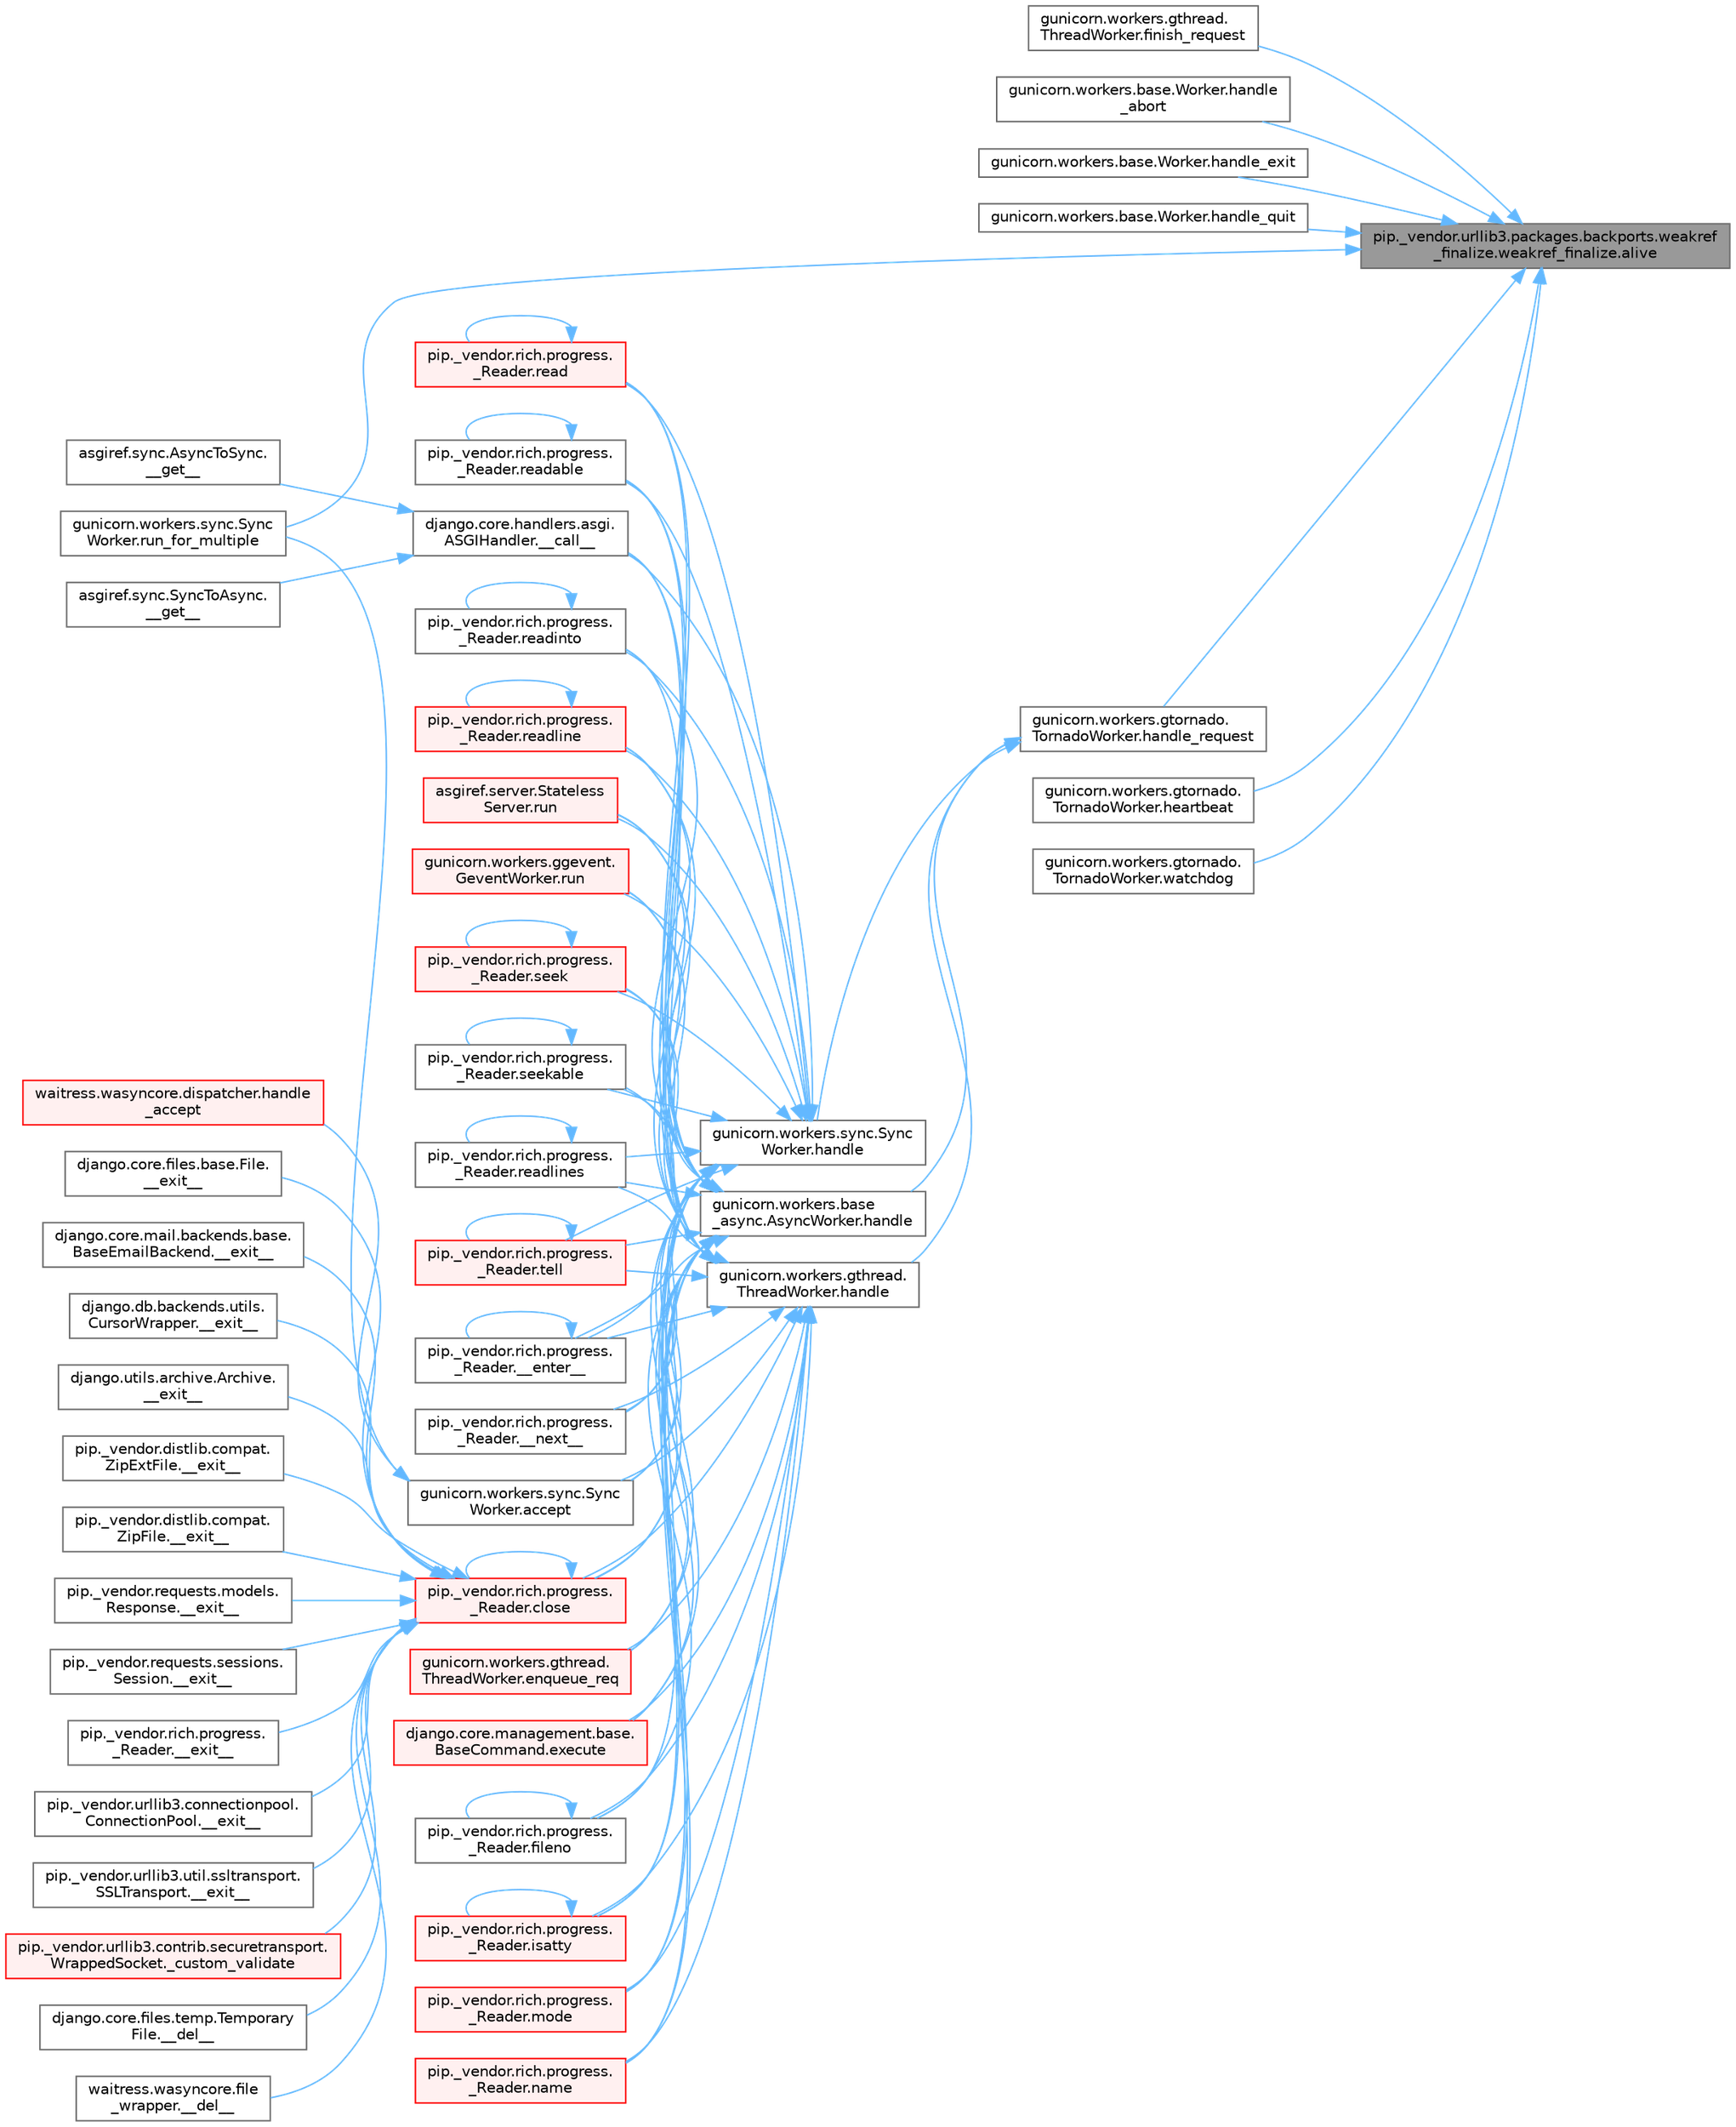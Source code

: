 digraph "pip._vendor.urllib3.packages.backports.weakref_finalize.weakref_finalize.alive"
{
 // LATEX_PDF_SIZE
  bgcolor="transparent";
  edge [fontname=Helvetica,fontsize=10,labelfontname=Helvetica,labelfontsize=10];
  node [fontname=Helvetica,fontsize=10,shape=box,height=0.2,width=0.4];
  rankdir="RL";
  Node1 [id="Node000001",label="pip._vendor.urllib3.packages.backports.weakref\l_finalize.weakref_finalize.alive",height=0.2,width=0.4,color="gray40", fillcolor="grey60", style="filled", fontcolor="black",tooltip=" "];
  Node1 -> Node2 [id="edge1_Node000001_Node000002",dir="back",color="steelblue1",style="solid",tooltip=" "];
  Node2 [id="Node000002",label="gunicorn.workers.gthread.\lThreadWorker.finish_request",height=0.2,width=0.4,color="grey40", fillcolor="white", style="filled",URL="$classgunicorn_1_1workers_1_1gthread_1_1_thread_worker.html#adfa338666e35a56c75117abf12814e8d",tooltip=" "];
  Node1 -> Node3 [id="edge2_Node000001_Node000003",dir="back",color="steelblue1",style="solid",tooltip=" "];
  Node3 [id="Node000003",label="gunicorn.workers.base.Worker.handle\l_abort",height=0.2,width=0.4,color="grey40", fillcolor="white", style="filled",URL="$classgunicorn_1_1workers_1_1base_1_1_worker.html#a618e06be5af42c04f1b972fe26da698c",tooltip=" "];
  Node1 -> Node4 [id="edge3_Node000001_Node000004",dir="back",color="steelblue1",style="solid",tooltip=" "];
  Node4 [id="Node000004",label="gunicorn.workers.base.Worker.handle_exit",height=0.2,width=0.4,color="grey40", fillcolor="white", style="filled",URL="$classgunicorn_1_1workers_1_1base_1_1_worker.html#a4be13b2ec67ed9edbdfbeed0d9fe52b7",tooltip=" "];
  Node1 -> Node5 [id="edge4_Node000001_Node000005",dir="back",color="steelblue1",style="solid",tooltip=" "];
  Node5 [id="Node000005",label="gunicorn.workers.base.Worker.handle_quit",height=0.2,width=0.4,color="grey40", fillcolor="white", style="filled",URL="$classgunicorn_1_1workers_1_1base_1_1_worker.html#aa2da5d720f25b6e5a3b0034b95d11728",tooltip=" "];
  Node1 -> Node6 [id="edge5_Node000001_Node000006",dir="back",color="steelblue1",style="solid",tooltip=" "];
  Node6 [id="Node000006",label="gunicorn.workers.gtornado.\lTornadoWorker.handle_request",height=0.2,width=0.4,color="grey40", fillcolor="white", style="filled",URL="$classgunicorn_1_1workers_1_1gtornado_1_1_tornado_worker.html#af727c2c767773e983986391a3a4dd812",tooltip=" "];
  Node6 -> Node7 [id="edge6_Node000006_Node000007",dir="back",color="steelblue1",style="solid",tooltip=" "];
  Node7 [id="Node000007",label="gunicorn.workers.base\l_async.AsyncWorker.handle",height=0.2,width=0.4,color="grey40", fillcolor="white", style="filled",URL="$classgunicorn_1_1workers_1_1base__async_1_1_async_worker.html#a70fcd33fad885f927f5ecd568c687cda",tooltip=" "];
  Node7 -> Node8 [id="edge7_Node000007_Node000008",dir="back",color="steelblue1",style="solid",tooltip=" "];
  Node8 [id="Node000008",label="django.core.handlers.asgi.\lASGIHandler.__call__",height=0.2,width=0.4,color="grey40", fillcolor="white", style="filled",URL="$classdjango_1_1core_1_1handlers_1_1asgi_1_1_a_s_g_i_handler.html#a22b4781bb9089ff078a3e64dd2f48dce",tooltip=" "];
  Node8 -> Node9 [id="edge8_Node000008_Node000009",dir="back",color="steelblue1",style="solid",tooltip=" "];
  Node9 [id="Node000009",label="asgiref.sync.AsyncToSync.\l__get__",height=0.2,width=0.4,color="grey40", fillcolor="white", style="filled",URL="$classasgiref_1_1sync_1_1_async_to_sync.html#a23e9ef7a73da98dad9e3f4e65846969b",tooltip=" "];
  Node8 -> Node10 [id="edge9_Node000008_Node000010",dir="back",color="steelblue1",style="solid",tooltip=" "];
  Node10 [id="Node000010",label="asgiref.sync.SyncToAsync.\l__get__",height=0.2,width=0.4,color="grey40", fillcolor="white", style="filled",URL="$classasgiref_1_1sync_1_1_sync_to_async.html#aebdfbe3f01079a529fd2f39810597381",tooltip=" "];
  Node7 -> Node11 [id="edge10_Node000007_Node000011",dir="back",color="steelblue1",style="solid",tooltip=" "];
  Node11 [id="Node000011",label="pip._vendor.rich.progress.\l_Reader.__enter__",height=0.2,width=0.4,color="grey40", fillcolor="white", style="filled",URL="$classpip_1_1__vendor_1_1rich_1_1progress_1_1___reader.html#a9c3bb756d7d5d66aa484c6d25fef6d8a",tooltip=" "];
  Node11 -> Node11 [id="edge11_Node000011_Node000011",dir="back",color="steelblue1",style="solid",tooltip=" "];
  Node7 -> Node12 [id="edge12_Node000007_Node000012",dir="back",color="steelblue1",style="solid",tooltip=" "];
  Node12 [id="Node000012",label="pip._vendor.rich.progress.\l_Reader.__next__",height=0.2,width=0.4,color="grey40", fillcolor="white", style="filled",URL="$classpip_1_1__vendor_1_1rich_1_1progress_1_1___reader.html#a9434dfa9ada5623d6fb72996bf354ffe",tooltip=" "];
  Node7 -> Node13 [id="edge13_Node000007_Node000013",dir="back",color="steelblue1",style="solid",tooltip=" "];
  Node13 [id="Node000013",label="gunicorn.workers.sync.Sync\lWorker.accept",height=0.2,width=0.4,color="grey40", fillcolor="white", style="filled",URL="$classgunicorn_1_1workers_1_1sync_1_1_sync_worker.html#a9b2f1e8d68bbd5233578ace2685952b3",tooltip=" "];
  Node13 -> Node14 [id="edge14_Node000013_Node000014",dir="back",color="steelblue1",style="solid",tooltip=" "];
  Node14 [id="Node000014",label="waitress.wasyncore.dispatcher.handle\l_accept",height=0.2,width=0.4,color="red", fillcolor="#FFF0F0", style="filled",URL="$classwaitress_1_1wasyncore_1_1dispatcher.html#abb651db4478a77832580cb821bf60ca6",tooltip=" "];
  Node13 -> Node16 [id="edge15_Node000013_Node000016",dir="back",color="steelblue1",style="solid",tooltip=" "];
  Node16 [id="Node000016",label="gunicorn.workers.sync.Sync\lWorker.run_for_multiple",height=0.2,width=0.4,color="grey40", fillcolor="white", style="filled",URL="$classgunicorn_1_1workers_1_1sync_1_1_sync_worker.html#ae2fd68b8757a4e60b85af5ba76f0e097",tooltip=" "];
  Node7 -> Node17 [id="edge16_Node000007_Node000017",dir="back",color="steelblue1",style="solid",tooltip=" "];
  Node17 [id="Node000017",label="pip._vendor.rich.progress.\l_Reader.close",height=0.2,width=0.4,color="red", fillcolor="#FFF0F0", style="filled",URL="$classpip_1_1__vendor_1_1rich_1_1progress_1_1___reader.html#a6c0b1964d885972a97a12a9ac01d23e8",tooltip=" "];
  Node17 -> Node18 [id="edge17_Node000017_Node000018",dir="back",color="steelblue1",style="solid",tooltip=" "];
  Node18 [id="Node000018",label="django.core.files.temp.Temporary\lFile.__del__",height=0.2,width=0.4,color="grey40", fillcolor="white", style="filled",URL="$classdjango_1_1core_1_1files_1_1temp_1_1_temporary_file.html#a95809e90e91ff4f43e62813734a1ff5f",tooltip=" "];
  Node17 -> Node19 [id="edge18_Node000017_Node000019",dir="back",color="steelblue1",style="solid",tooltip=" "];
  Node19 [id="Node000019",label="waitress.wasyncore.file\l_wrapper.__del__",height=0.2,width=0.4,color="grey40", fillcolor="white", style="filled",URL="$classwaitress_1_1wasyncore_1_1file__wrapper.html#a4e25ecc24a6210bc5e295c433e632780",tooltip=" "];
  Node17 -> Node20 [id="edge19_Node000017_Node000020",dir="back",color="steelblue1",style="solid",tooltip=" "];
  Node20 [id="Node000020",label="django.core.files.base.File.\l__exit__",height=0.2,width=0.4,color="grey40", fillcolor="white", style="filled",URL="$classdjango_1_1core_1_1files_1_1base_1_1_file.html#ae0b1191c5014d84fee107227495e239c",tooltip=" "];
  Node17 -> Node21 [id="edge20_Node000017_Node000021",dir="back",color="steelblue1",style="solid",tooltip=" "];
  Node21 [id="Node000021",label="django.core.mail.backends.base.\lBaseEmailBackend.__exit__",height=0.2,width=0.4,color="grey40", fillcolor="white", style="filled",URL="$classdjango_1_1core_1_1mail_1_1backends_1_1base_1_1_base_email_backend.html#ab6610ac0ed4aba1a8172e85b59065503",tooltip=" "];
  Node17 -> Node22 [id="edge21_Node000017_Node000022",dir="back",color="steelblue1",style="solid",tooltip=" "];
  Node22 [id="Node000022",label="django.db.backends.utils.\lCursorWrapper.__exit__",height=0.2,width=0.4,color="grey40", fillcolor="white", style="filled",URL="$classdjango_1_1db_1_1backends_1_1utils_1_1_cursor_wrapper.html#a02f5176bb3b2e598d12ac8fdf26f3496",tooltip=" "];
  Node17 -> Node23 [id="edge22_Node000017_Node000023",dir="back",color="steelblue1",style="solid",tooltip=" "];
  Node23 [id="Node000023",label="django.utils.archive.Archive.\l__exit__",height=0.2,width=0.4,color="grey40", fillcolor="white", style="filled",URL="$classdjango_1_1utils_1_1archive_1_1_archive.html#a9a50df9316e6d45236868d7561a13d78",tooltip=" "];
  Node17 -> Node24 [id="edge23_Node000017_Node000024",dir="back",color="steelblue1",style="solid",tooltip=" "];
  Node24 [id="Node000024",label="pip._vendor.distlib.compat.\lZipExtFile.__exit__",height=0.2,width=0.4,color="grey40", fillcolor="white", style="filled",URL="$classpip_1_1__vendor_1_1distlib_1_1compat_1_1_zip_ext_file.html#ad18398fe6a9f5109a3b0a62aa29d830c",tooltip=" "];
  Node17 -> Node25 [id="edge24_Node000017_Node000025",dir="back",color="steelblue1",style="solid",tooltip=" "];
  Node25 [id="Node000025",label="pip._vendor.distlib.compat.\lZipFile.__exit__",height=0.2,width=0.4,color="grey40", fillcolor="white", style="filled",URL="$classpip_1_1__vendor_1_1distlib_1_1compat_1_1_zip_file.html#ae730617981b5947edb5f7838f1caabb4",tooltip=" "];
  Node17 -> Node26 [id="edge25_Node000017_Node000026",dir="back",color="steelblue1",style="solid",tooltip=" "];
  Node26 [id="Node000026",label="pip._vendor.requests.models.\lResponse.__exit__",height=0.2,width=0.4,color="grey40", fillcolor="white", style="filled",URL="$classpip_1_1__vendor_1_1requests_1_1models_1_1_response.html#a1f5f32680ba6cd5002b2c19b7b8b0705",tooltip=" "];
  Node17 -> Node27 [id="edge26_Node000017_Node000027",dir="back",color="steelblue1",style="solid",tooltip=" "];
  Node27 [id="Node000027",label="pip._vendor.requests.sessions.\lSession.__exit__",height=0.2,width=0.4,color="grey40", fillcolor="white", style="filled",URL="$classpip_1_1__vendor_1_1requests_1_1sessions_1_1_session.html#aa063240820ab2fc28ed471a014a47963",tooltip=" "];
  Node17 -> Node28 [id="edge27_Node000017_Node000028",dir="back",color="steelblue1",style="solid",tooltip=" "];
  Node28 [id="Node000028",label="pip._vendor.rich.progress.\l_Reader.__exit__",height=0.2,width=0.4,color="grey40", fillcolor="white", style="filled",URL="$classpip_1_1__vendor_1_1rich_1_1progress_1_1___reader.html#a82781ca9c3ea0f5a0a3f9bd309e05b85",tooltip=" "];
  Node17 -> Node29 [id="edge28_Node000017_Node000029",dir="back",color="steelblue1",style="solid",tooltip=" "];
  Node29 [id="Node000029",label="pip._vendor.urllib3.connectionpool.\lConnectionPool.__exit__",height=0.2,width=0.4,color="grey40", fillcolor="white", style="filled",URL="$classpip_1_1__vendor_1_1urllib3_1_1connectionpool_1_1_connection_pool.html#adfa39f03564a54c98c18206145aa9d0f",tooltip=" "];
  Node17 -> Node30 [id="edge29_Node000017_Node000030",dir="back",color="steelblue1",style="solid",tooltip=" "];
  Node30 [id="Node000030",label="pip._vendor.urllib3.util.ssltransport.\lSSLTransport.__exit__",height=0.2,width=0.4,color="grey40", fillcolor="white", style="filled",URL="$classpip_1_1__vendor_1_1urllib3_1_1util_1_1ssltransport_1_1_s_s_l_transport.html#ae3f2aec625e9a75bbcd96b467cf3b7fd",tooltip=" "];
  Node17 -> Node31 [id="edge30_Node000017_Node000031",dir="back",color="steelblue1",style="solid",tooltip=" "];
  Node31 [id="Node000031",label="pip._vendor.urllib3.contrib.securetransport.\lWrappedSocket._custom_validate",height=0.2,width=0.4,color="red", fillcolor="#FFF0F0", style="filled",URL="$classpip_1_1__vendor_1_1urllib3_1_1contrib_1_1securetransport_1_1_wrapped_socket.html#a792d7036b5574cd74ffbf75a1d40e8ea",tooltip=" "];
  Node17 -> Node17 [id="edge31_Node000017_Node000017",dir="back",color="steelblue1",style="solid",tooltip=" "];
  Node7 -> Node274 [id="edge32_Node000007_Node000274",dir="back",color="steelblue1",style="solid",tooltip=" "];
  Node274 [id="Node000274",label="gunicorn.workers.gthread.\lThreadWorker.enqueue_req",height=0.2,width=0.4,color="red", fillcolor="#FFF0F0", style="filled",URL="$classgunicorn_1_1workers_1_1gthread_1_1_thread_worker.html#a8d2981740d79747639e152d9e9632964",tooltip=" "];
  Node7 -> Node276 [id="edge33_Node000007_Node000276",dir="back",color="steelblue1",style="solid",tooltip=" "];
  Node276 [id="Node000276",label="django.core.management.base.\lBaseCommand.execute",height=0.2,width=0.4,color="red", fillcolor="#FFF0F0", style="filled",URL="$classdjango_1_1core_1_1management_1_1base_1_1_base_command.html#a5621c1fb51be6a2deff6777d90c25ee0",tooltip=" "];
  Node7 -> Node306 [id="edge34_Node000007_Node000306",dir="back",color="steelblue1",style="solid",tooltip=" "];
  Node306 [id="Node000306",label="pip._vendor.rich.progress.\l_Reader.fileno",height=0.2,width=0.4,color="grey40", fillcolor="white", style="filled",URL="$classpip_1_1__vendor_1_1rich_1_1progress_1_1___reader.html#a5fae85546bcfb15e2144c108bb31b59c",tooltip=" "];
  Node306 -> Node306 [id="edge35_Node000306_Node000306",dir="back",color="steelblue1",style="solid",tooltip=" "];
  Node7 -> Node307 [id="edge36_Node000007_Node000307",dir="back",color="steelblue1",style="solid",tooltip=" "];
  Node307 [id="Node000307",label="pip._vendor.rich.progress.\l_Reader.isatty",height=0.2,width=0.4,color="red", fillcolor="#FFF0F0", style="filled",URL="$classpip_1_1__vendor_1_1rich_1_1progress_1_1___reader.html#a25008b04de43b80685677bd476ebb238",tooltip=" "];
  Node307 -> Node307 [id="edge37_Node000307_Node000307",dir="back",color="steelblue1",style="solid",tooltip=" "];
  Node7 -> Node321 [id="edge38_Node000007_Node000321",dir="back",color="steelblue1",style="solid",tooltip=" "];
  Node321 [id="Node000321",label="pip._vendor.rich.progress.\l_Reader.mode",height=0.2,width=0.4,color="red", fillcolor="#FFF0F0", style="filled",URL="$classpip_1_1__vendor_1_1rich_1_1progress_1_1___reader.html#a744eab5dc9ede10fd26932ecf9ccbddc",tooltip=" "];
  Node7 -> Node328 [id="edge39_Node000007_Node000328",dir="back",color="steelblue1",style="solid",tooltip=" "];
  Node328 [id="Node000328",label="pip._vendor.rich.progress.\l_Reader.name",height=0.2,width=0.4,color="red", fillcolor="#FFF0F0", style="filled",URL="$classpip_1_1__vendor_1_1rich_1_1progress_1_1___reader.html#a545f897ce86cf3e798598cb200357c13",tooltip=" "];
  Node7 -> Node1109 [id="edge40_Node000007_Node001109",dir="back",color="steelblue1",style="solid",tooltip=" "];
  Node1109 [id="Node001109",label="pip._vendor.rich.progress.\l_Reader.read",height=0.2,width=0.4,color="red", fillcolor="#FFF0F0", style="filled",URL="$classpip_1_1__vendor_1_1rich_1_1progress_1_1___reader.html#abc9a19c1ccc4057e665996a500814420",tooltip=" "];
  Node1109 -> Node1109 [id="edge41_Node001109_Node001109",dir="back",color="steelblue1",style="solid",tooltip=" "];
  Node7 -> Node1115 [id="edge42_Node000007_Node001115",dir="back",color="steelblue1",style="solid",tooltip=" "];
  Node1115 [id="Node001115",label="pip._vendor.rich.progress.\l_Reader.readable",height=0.2,width=0.4,color="grey40", fillcolor="white", style="filled",URL="$classpip_1_1__vendor_1_1rich_1_1progress_1_1___reader.html#a597c6d895bd8070977827445f65524ea",tooltip=" "];
  Node1115 -> Node1115 [id="edge43_Node001115_Node001115",dir="back",color="steelblue1",style="solid",tooltip=" "];
  Node7 -> Node1116 [id="edge44_Node000007_Node001116",dir="back",color="steelblue1",style="solid",tooltip=" "];
  Node1116 [id="Node001116",label="pip._vendor.rich.progress.\l_Reader.readinto",height=0.2,width=0.4,color="grey40", fillcolor="white", style="filled",URL="$classpip_1_1__vendor_1_1rich_1_1progress_1_1___reader.html#a10a6b416f687bc74dfd4a16e210733fd",tooltip=" "];
  Node1116 -> Node1116 [id="edge45_Node001116_Node001116",dir="back",color="steelblue1",style="solid",tooltip=" "];
  Node7 -> Node1117 [id="edge46_Node000007_Node001117",dir="back",color="steelblue1",style="solid",tooltip=" "];
  Node1117 [id="Node001117",label="pip._vendor.rich.progress.\l_Reader.readline",height=0.2,width=0.4,color="red", fillcolor="#FFF0F0", style="filled",URL="$classpip_1_1__vendor_1_1rich_1_1progress_1_1___reader.html#ae214b8896d240d33ed0d1e03b8134107",tooltip=" "];
  Node1117 -> Node1117 [id="edge47_Node001117_Node001117",dir="back",color="steelblue1",style="solid",tooltip=" "];
  Node7 -> Node1121 [id="edge48_Node000007_Node001121",dir="back",color="steelblue1",style="solid",tooltip=" "];
  Node1121 [id="Node001121",label="pip._vendor.rich.progress.\l_Reader.readlines",height=0.2,width=0.4,color="grey40", fillcolor="white", style="filled",URL="$classpip_1_1__vendor_1_1rich_1_1progress_1_1___reader.html#a36448a9abb78b99bc05fa66433015f3a",tooltip=" "];
  Node1121 -> Node1121 [id="edge49_Node001121_Node001121",dir="back",color="steelblue1",style="solid",tooltip=" "];
  Node7 -> Node1122 [id="edge50_Node000007_Node001122",dir="back",color="steelblue1",style="solid",tooltip=" "];
  Node1122 [id="Node001122",label="asgiref.server.Stateless\lServer.run",height=0.2,width=0.4,color="red", fillcolor="#FFF0F0", style="filled",URL="$classasgiref_1_1server_1_1_stateless_server.html#a60ad300a082526eea5c1b2df64c4e793",tooltip="Mainloop and handling."];
  Node7 -> Node497 [id="edge51_Node000007_Node000497",dir="back",color="steelblue1",style="solid",tooltip=" "];
  Node497 [id="Node000497",label="gunicorn.workers.ggevent.\lGeventWorker.run",height=0.2,width=0.4,color="red", fillcolor="#FFF0F0", style="filled",URL="$classgunicorn_1_1workers_1_1ggevent_1_1_gevent_worker.html#a0d8ffe6d6db44cfe8310ccf5643506ee",tooltip=" "];
  Node7 -> Node1123 [id="edge52_Node000007_Node001123",dir="back",color="steelblue1",style="solid",tooltip=" "];
  Node1123 [id="Node001123",label="pip._vendor.rich.progress.\l_Reader.seek",height=0.2,width=0.4,color="red", fillcolor="#FFF0F0", style="filled",URL="$classpip_1_1__vendor_1_1rich_1_1progress_1_1___reader.html#a8577bcef22b050ec6d7b7cb2ce1b9053",tooltip=" "];
  Node1123 -> Node1123 [id="edge53_Node001123_Node001123",dir="back",color="steelblue1",style="solid",tooltip=" "];
  Node7 -> Node1158 [id="edge54_Node000007_Node001158",dir="back",color="steelblue1",style="solid",tooltip=" "];
  Node1158 [id="Node001158",label="pip._vendor.rich.progress.\l_Reader.seekable",height=0.2,width=0.4,color="grey40", fillcolor="white", style="filled",URL="$classpip_1_1__vendor_1_1rich_1_1progress_1_1___reader.html#a3de43f328570e813a05b1dcc07813f5b",tooltip=" "];
  Node1158 -> Node1158 [id="edge55_Node001158_Node001158",dir="back",color="steelblue1",style="solid",tooltip=" "];
  Node7 -> Node1159 [id="edge56_Node000007_Node001159",dir="back",color="steelblue1",style="solid",tooltip=" "];
  Node1159 [id="Node001159",label="pip._vendor.rich.progress.\l_Reader.tell",height=0.2,width=0.4,color="red", fillcolor="#FFF0F0", style="filled",URL="$classpip_1_1__vendor_1_1rich_1_1progress_1_1___reader.html#a4ec4039f47700772d40242efb68da47e",tooltip=" "];
  Node1159 -> Node1159 [id="edge57_Node001159_Node001159",dir="back",color="steelblue1",style="solid",tooltip=" "];
  Node6 -> Node1627 [id="edge58_Node000006_Node001627",dir="back",color="steelblue1",style="solid",tooltip=" "];
  Node1627 [id="Node001627",label="gunicorn.workers.gthread.\lThreadWorker.handle",height=0.2,width=0.4,color="grey40", fillcolor="white", style="filled",URL="$classgunicorn_1_1workers_1_1gthread_1_1_thread_worker.html#a4f8aea398a9cc47d2065177bb1b6ccf1",tooltip=" "];
  Node1627 -> Node8 [id="edge59_Node001627_Node000008",dir="back",color="steelblue1",style="solid",tooltip=" "];
  Node1627 -> Node11 [id="edge60_Node001627_Node000011",dir="back",color="steelblue1",style="solid",tooltip=" "];
  Node1627 -> Node12 [id="edge61_Node001627_Node000012",dir="back",color="steelblue1",style="solid",tooltip=" "];
  Node1627 -> Node13 [id="edge62_Node001627_Node000013",dir="back",color="steelblue1",style="solid",tooltip=" "];
  Node1627 -> Node17 [id="edge63_Node001627_Node000017",dir="back",color="steelblue1",style="solid",tooltip=" "];
  Node1627 -> Node274 [id="edge64_Node001627_Node000274",dir="back",color="steelblue1",style="solid",tooltip=" "];
  Node1627 -> Node276 [id="edge65_Node001627_Node000276",dir="back",color="steelblue1",style="solid",tooltip=" "];
  Node1627 -> Node306 [id="edge66_Node001627_Node000306",dir="back",color="steelblue1",style="solid",tooltip=" "];
  Node1627 -> Node307 [id="edge67_Node001627_Node000307",dir="back",color="steelblue1",style="solid",tooltip=" "];
  Node1627 -> Node321 [id="edge68_Node001627_Node000321",dir="back",color="steelblue1",style="solid",tooltip=" "];
  Node1627 -> Node328 [id="edge69_Node001627_Node000328",dir="back",color="steelblue1",style="solid",tooltip=" "];
  Node1627 -> Node1109 [id="edge70_Node001627_Node001109",dir="back",color="steelblue1",style="solid",tooltip=" "];
  Node1627 -> Node1115 [id="edge71_Node001627_Node001115",dir="back",color="steelblue1",style="solid",tooltip=" "];
  Node1627 -> Node1116 [id="edge72_Node001627_Node001116",dir="back",color="steelblue1",style="solid",tooltip=" "];
  Node1627 -> Node1117 [id="edge73_Node001627_Node001117",dir="back",color="steelblue1",style="solid",tooltip=" "];
  Node1627 -> Node1121 [id="edge74_Node001627_Node001121",dir="back",color="steelblue1",style="solid",tooltip=" "];
  Node1627 -> Node1122 [id="edge75_Node001627_Node001122",dir="back",color="steelblue1",style="solid",tooltip=" "];
  Node1627 -> Node497 [id="edge76_Node001627_Node000497",dir="back",color="steelblue1",style="solid",tooltip=" "];
  Node1627 -> Node1123 [id="edge77_Node001627_Node001123",dir="back",color="steelblue1",style="solid",tooltip=" "];
  Node1627 -> Node1158 [id="edge78_Node001627_Node001158",dir="back",color="steelblue1",style="solid",tooltip=" "];
  Node1627 -> Node1159 [id="edge79_Node001627_Node001159",dir="back",color="steelblue1",style="solid",tooltip=" "];
  Node6 -> Node1628 [id="edge80_Node000006_Node001628",dir="back",color="steelblue1",style="solid",tooltip=" "];
  Node1628 [id="Node001628",label="gunicorn.workers.sync.Sync\lWorker.handle",height=0.2,width=0.4,color="grey40", fillcolor="white", style="filled",URL="$classgunicorn_1_1workers_1_1sync_1_1_sync_worker.html#a50db3bfd7d97e0e4cb7e22bd066dd7de",tooltip=" "];
  Node1628 -> Node8 [id="edge81_Node001628_Node000008",dir="back",color="steelblue1",style="solid",tooltip=" "];
  Node1628 -> Node11 [id="edge82_Node001628_Node000011",dir="back",color="steelblue1",style="solid",tooltip=" "];
  Node1628 -> Node12 [id="edge83_Node001628_Node000012",dir="back",color="steelblue1",style="solid",tooltip=" "];
  Node1628 -> Node13 [id="edge84_Node001628_Node000013",dir="back",color="steelblue1",style="solid",tooltip=" "];
  Node1628 -> Node17 [id="edge85_Node001628_Node000017",dir="back",color="steelblue1",style="solid",tooltip=" "];
  Node1628 -> Node274 [id="edge86_Node001628_Node000274",dir="back",color="steelblue1",style="solid",tooltip=" "];
  Node1628 -> Node276 [id="edge87_Node001628_Node000276",dir="back",color="steelblue1",style="solid",tooltip=" "];
  Node1628 -> Node306 [id="edge88_Node001628_Node000306",dir="back",color="steelblue1",style="solid",tooltip=" "];
  Node1628 -> Node307 [id="edge89_Node001628_Node000307",dir="back",color="steelblue1",style="solid",tooltip=" "];
  Node1628 -> Node321 [id="edge90_Node001628_Node000321",dir="back",color="steelblue1",style="solid",tooltip=" "];
  Node1628 -> Node328 [id="edge91_Node001628_Node000328",dir="back",color="steelblue1",style="solid",tooltip=" "];
  Node1628 -> Node1109 [id="edge92_Node001628_Node001109",dir="back",color="steelblue1",style="solid",tooltip=" "];
  Node1628 -> Node1115 [id="edge93_Node001628_Node001115",dir="back",color="steelblue1",style="solid",tooltip=" "];
  Node1628 -> Node1116 [id="edge94_Node001628_Node001116",dir="back",color="steelblue1",style="solid",tooltip=" "];
  Node1628 -> Node1117 [id="edge95_Node001628_Node001117",dir="back",color="steelblue1",style="solid",tooltip=" "];
  Node1628 -> Node1121 [id="edge96_Node001628_Node001121",dir="back",color="steelblue1",style="solid",tooltip=" "];
  Node1628 -> Node1122 [id="edge97_Node001628_Node001122",dir="back",color="steelblue1",style="solid",tooltip=" "];
  Node1628 -> Node497 [id="edge98_Node001628_Node000497",dir="back",color="steelblue1",style="solid",tooltip=" "];
  Node1628 -> Node1123 [id="edge99_Node001628_Node001123",dir="back",color="steelblue1",style="solid",tooltip=" "];
  Node1628 -> Node1158 [id="edge100_Node001628_Node001158",dir="back",color="steelblue1",style="solid",tooltip=" "];
  Node1628 -> Node1159 [id="edge101_Node001628_Node001159",dir="back",color="steelblue1",style="solid",tooltip=" "];
  Node1 -> Node3182 [id="edge102_Node000001_Node003182",dir="back",color="steelblue1",style="solid",tooltip=" "];
  Node3182 [id="Node003182",label="gunicorn.workers.gtornado.\lTornadoWorker.heartbeat",height=0.2,width=0.4,color="grey40", fillcolor="white", style="filled",URL="$classgunicorn_1_1workers_1_1gtornado_1_1_tornado_worker.html#a97baa88a878175cce23fa036367d617a",tooltip=" "];
  Node1 -> Node16 [id="edge103_Node000001_Node000016",dir="back",color="steelblue1",style="solid",tooltip=" "];
  Node1 -> Node3005 [id="edge104_Node000001_Node003005",dir="back",color="steelblue1",style="solid",tooltip=" "];
  Node3005 [id="Node003005",label="gunicorn.workers.gtornado.\lTornadoWorker.watchdog",height=0.2,width=0.4,color="grey40", fillcolor="white", style="filled",URL="$classgunicorn_1_1workers_1_1gtornado_1_1_tornado_worker.html#a3e0e186c07f8e7c0da53ead511759440",tooltip=" "];
}
